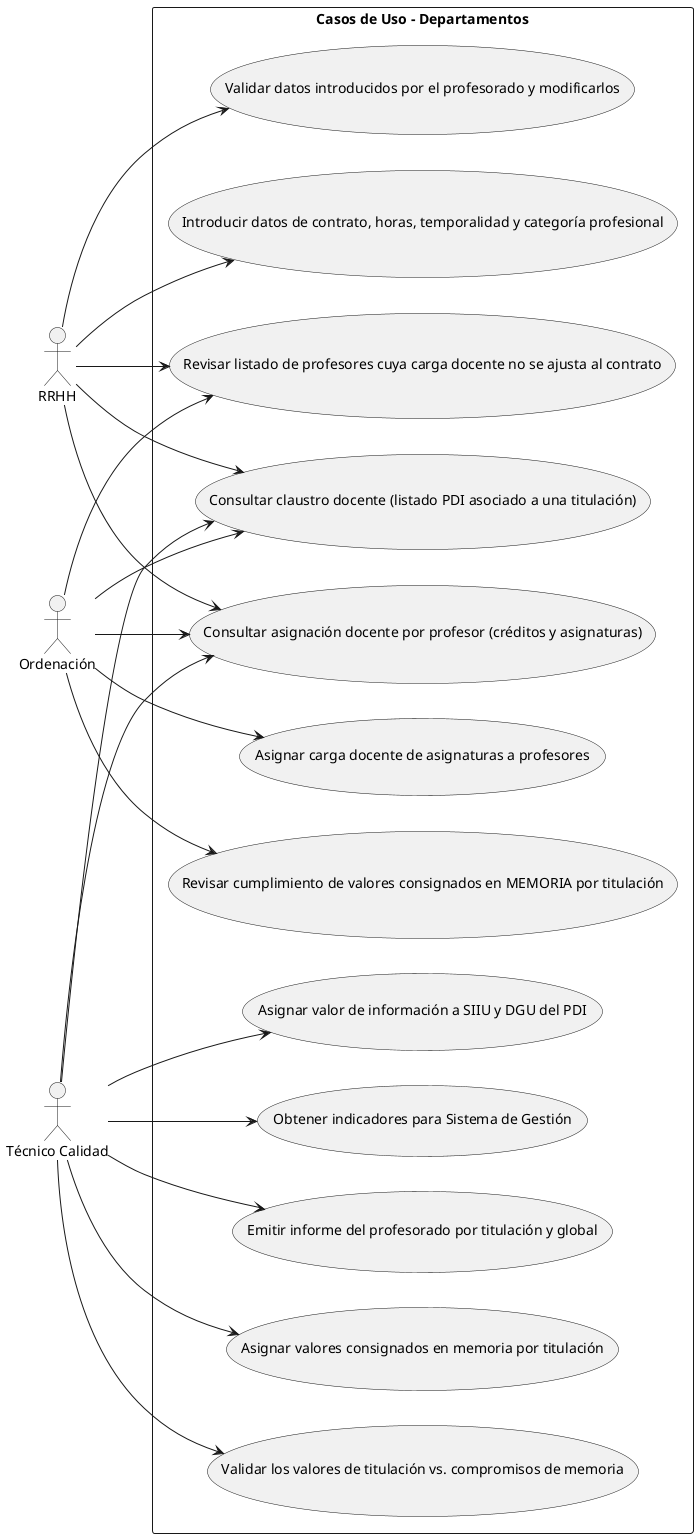 @startuml
left to right direction

actor "RRHH" as RRHH
actor "Ordenación" as Ordenacion
actor "Técnico Calidad" as TecnicoCalidad

rectangle "Casos de Uso - Departamentos" {
  usecase "Validar datos introducidos por el profesorado y modificarlos" as CU4
  usecase "Introducir datos de contrato, horas, temporalidad y categoría profesional" as CU5
  usecase "Revisar listado de profesores cuya carga docente no se ajusta al contrato" as CU6
  usecase "Consultar claustro docente (listado PDI asociado a una titulación)" as CU7
  usecase "Consultar asignación docente por profesor (créditos y asignaturas)" as CU8
  usecase "Asignar carga docente de asignaturas a profesores" as CU9
  usecase "Revisar cumplimiento de valores consignados en MEMORIA por titulación" as CU10
  usecase "Asignar valores consignados en memoria por titulación" as CU11
  usecase "Validar los valores de titulación vs. compromisos de memoria" as CU13
  usecase "Asignar valor de información a SIIU y DGU del PDI" as CU12
  usecase "Obtener indicadores para Sistema de Gestión" as CU14
  usecase "Emitir informe del profesorado por titulación y global" as CU15
}

RRHH --> CU4
RRHH --> CU5
RRHH --> CU6
RRHH --> CU7
RRHH --> CU8
Ordenacion --> CU6
Ordenacion --> CU7
Ordenacion --> CU8
Ordenacion --> CU9
Ordenacion --> CU10
TecnicoCalidad --> CU7
TecnicoCalidad --> CU8
TecnicoCalidad --> CU11
TecnicoCalidad --> CU12
TecnicoCalidad --> CU13
TecnicoCalidad --> CU14
TecnicoCalidad --> CU15

@enduml
